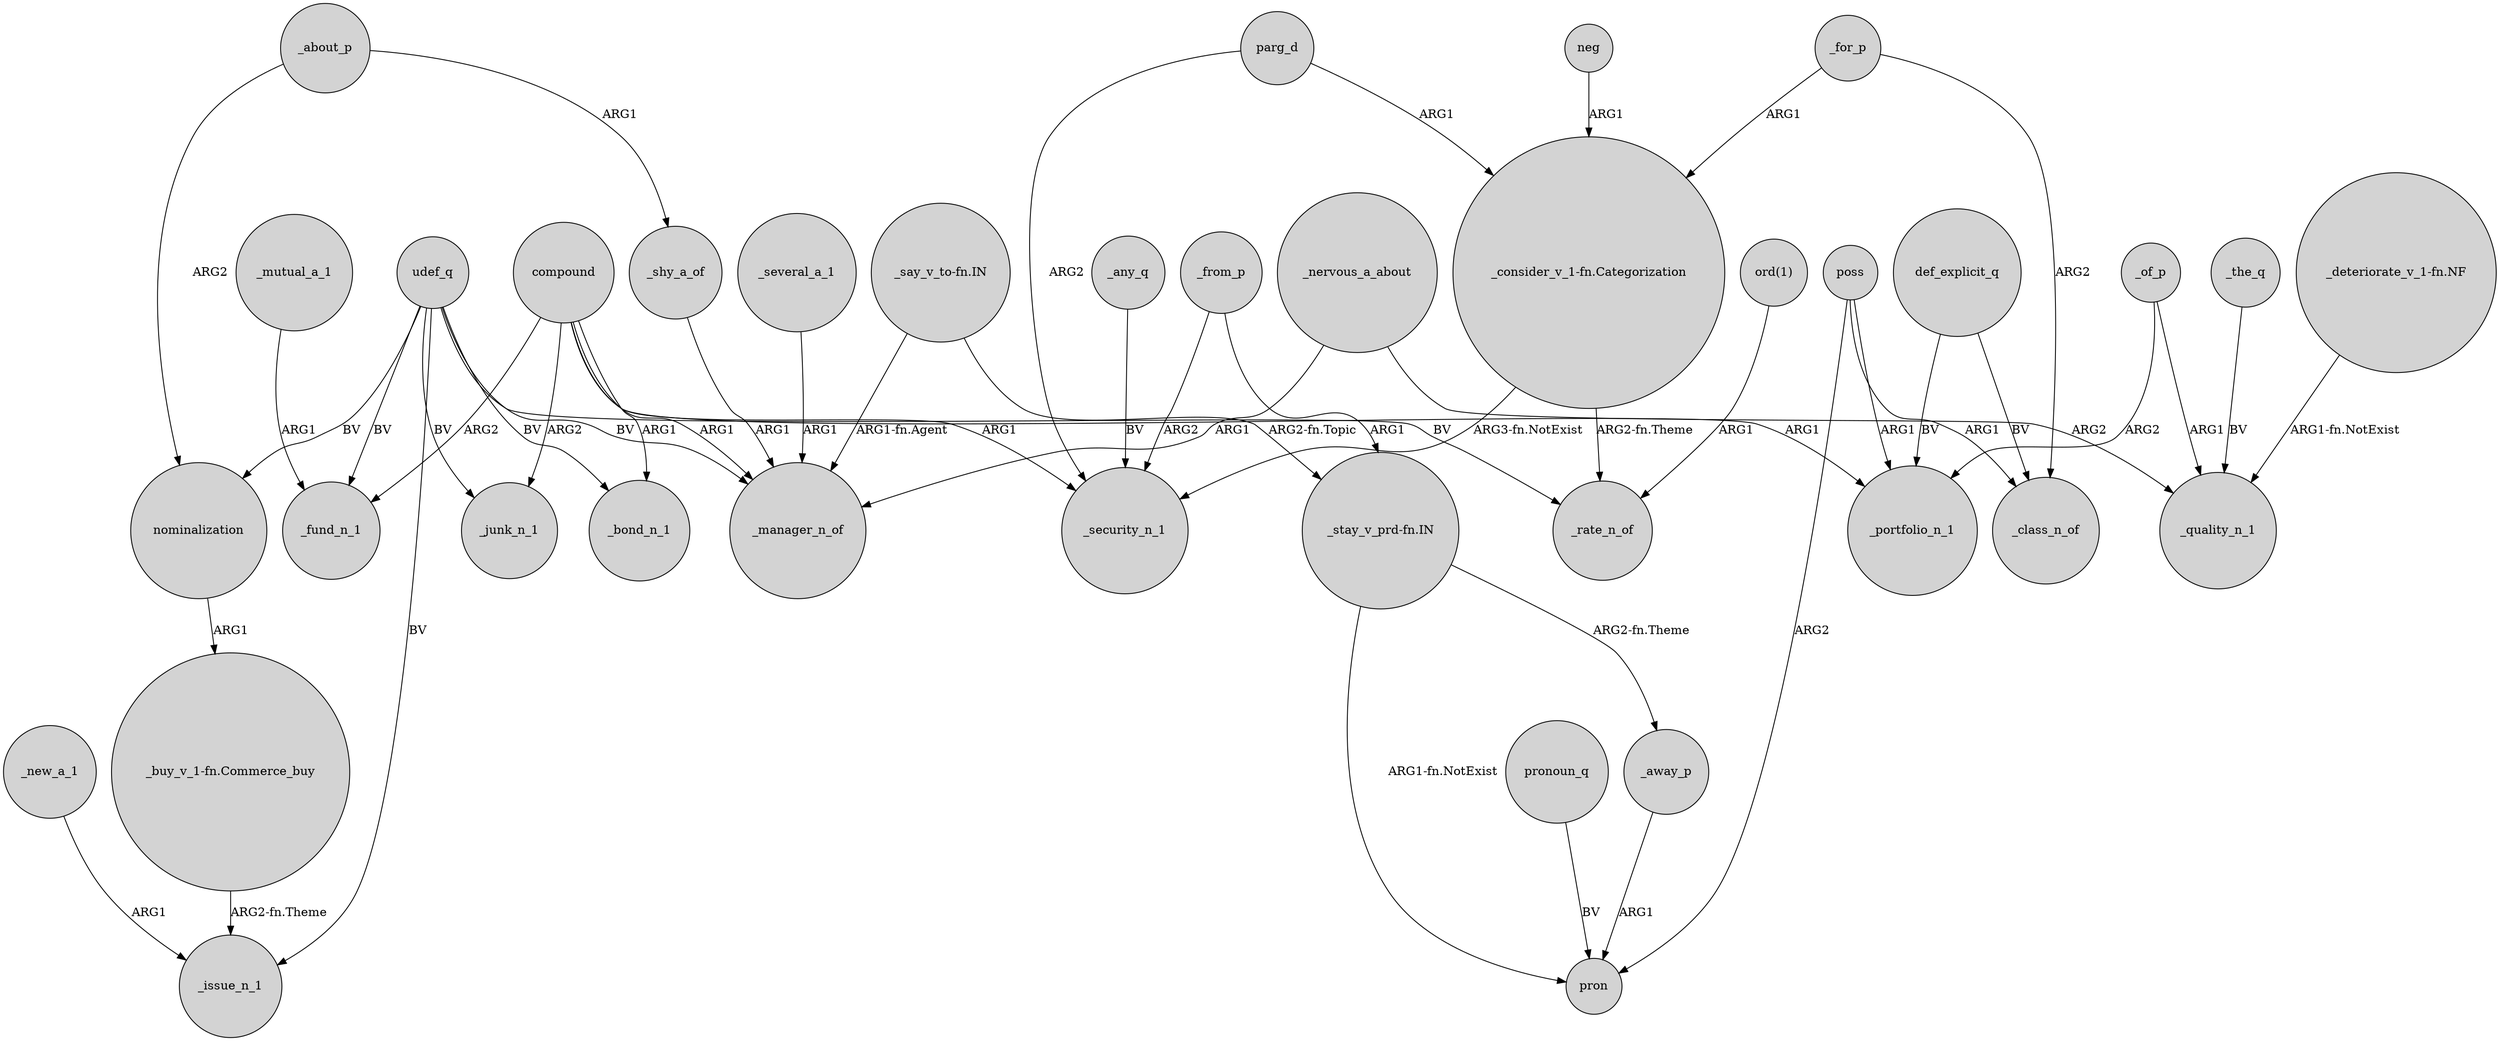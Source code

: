 digraph {
	node [shape=circle style=filled]
	_about_p -> _shy_a_of [label=ARG1]
	compound -> _manager_n_of [label=ARG1]
	_for_p -> _class_n_of [label=ARG2]
	poss -> pron [label=ARG2]
	_several_a_1 -> _manager_n_of [label=ARG1]
	"_say_v_to-fn.IN" -> _manager_n_of [label="ARG1-fn.Agent"]
	_mutual_a_1 -> _fund_n_1 [label=ARG1]
	neg -> "_consider_v_1-fn.Categorization" [label=ARG1]
	_nervous_a_about -> _manager_n_of [label=ARG1]
	_about_p -> nominalization [label=ARG2]
	"_buy_v_1-fn.Commerce_buy" -> _issue_n_1 [label="ARG2-fn.Theme"]
	compound -> _bond_n_1 [label=ARG1]
	parg_d -> "_consider_v_1-fn.Categorization" [label=ARG1]
	"_stay_v_prd-fn.IN" -> pron [label="ARG1-fn.NotExist"]
	parg_d -> _security_n_1 [label=ARG2]
	compound -> _portfolio_n_1 [label=ARG1]
	udef_q -> _rate_n_of [label=BV]
	compound -> _junk_n_1 [label=ARG2]
	compound -> _fund_n_1 [label=ARG2]
	_the_q -> _quality_n_1 [label=BV]
	poss -> _portfolio_n_1 [label=ARG1]
	compound -> _security_n_1 [label=ARG1]
	def_explicit_q -> _portfolio_n_1 [label=BV]
	"_consider_v_1-fn.Categorization" -> _rate_n_of [label="ARG2-fn.Theme"]
	poss -> _class_n_of [label=ARG1]
	_away_p -> pron [label=ARG1]
	"_deteriorate_v_1-fn.NF" -> _quality_n_1 [label="ARG1-fn.NotExist"]
	udef_q -> _junk_n_1 [label=BV]
	pronoun_q -> pron [label=BV]
	"ord(1)" -> _rate_n_of [label=ARG1]
	udef_q -> _bond_n_1 [label=BV]
	nominalization -> "_buy_v_1-fn.Commerce_buy" [label=ARG1]
	_shy_a_of -> _manager_n_of [label=ARG1]
	_from_p -> "_stay_v_prd-fn.IN" [label=ARG1]
	"_say_v_to-fn.IN" -> "_stay_v_prd-fn.IN" [label="ARG2-fn.Topic"]
	udef_q -> _issue_n_1 [label=BV]
	udef_q -> _fund_n_1 [label=BV]
	udef_q -> nominalization [label=BV]
	udef_q -> _manager_n_of [label=BV]
	"_stay_v_prd-fn.IN" -> _away_p [label="ARG2-fn.Theme"]
	"_consider_v_1-fn.Categorization" -> _security_n_1 [label="ARG3-fn.NotExist"]
	def_explicit_q -> _class_n_of [label=BV]
	_of_p -> _quality_n_1 [label=ARG1]
	_for_p -> "_consider_v_1-fn.Categorization" [label=ARG1]
	_nervous_a_about -> _quality_n_1 [label=ARG2]
	_new_a_1 -> _issue_n_1 [label=ARG1]
	_from_p -> _security_n_1 [label=ARG2]
	_any_q -> _security_n_1 [label=BV]
	_of_p -> _portfolio_n_1 [label=ARG2]
}
